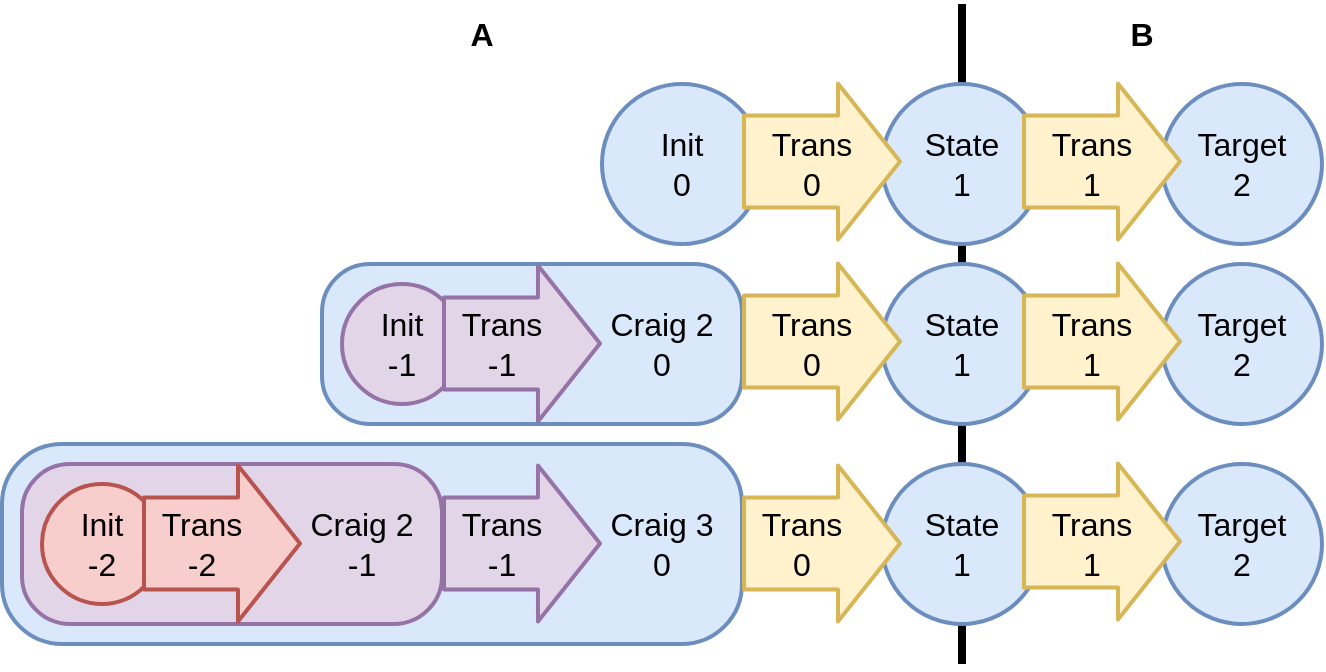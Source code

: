 <mxfile version="14.1.8" type="device"><diagram id="fNcIB6A2HY4jyVUoRQS6" name="Page-1"><mxGraphModel dx="1086" dy="1633" grid="1" gridSize="10" guides="1" tooltips="1" connect="1" arrows="1" fold="1" page="1" pageScale="1" pageWidth="1169" pageHeight="827" math="0" shadow="0"><root><mxCell id="0"/><mxCell id="1" parent="0"/><mxCell id="clyATNKBEc4-KJwLd5Aq-41" value="" style="rounded=1;whiteSpace=wrap;html=1;strokeWidth=2;fillColor=#dae8fc;strokeColor=#6c8ebf;arcSize=30;" vertex="1" parent="1"><mxGeometry x="200" y="-670" width="210" height="80" as="geometry"/></mxCell><mxCell id="7l8Z5ffSsA7254EglxMK-59" value="" style="endArrow=none;html=1;strokeWidth=4;fillColor=#f5f5f5;" parent="1" edge="1"><mxGeometry width="50" height="50" relative="1" as="geometry"><mxPoint x="520" y="-800" as="sourcePoint"/><mxPoint x="520" y="-470" as="targetPoint"/></mxGeometry></mxCell><mxCell id="7l8Z5ffSsA7254EglxMK-11" value="A" style="text;html=1;strokeColor=none;fillColor=none;align=center;verticalAlign=middle;whiteSpace=wrap;rounded=0;fontSize=16;fontStyle=1" parent="1" vertex="1"><mxGeometry x="40" y="-800" width="480" height="30" as="geometry"/></mxCell><mxCell id="7l8Z5ffSsA7254EglxMK-13" value="B" style="text;html=1;strokeColor=none;fillColor=none;align=center;verticalAlign=middle;whiteSpace=wrap;rounded=0;fontSize=16;fontStyle=1" parent="1" vertex="1"><mxGeometry x="520" y="-800" width="180" height="30" as="geometry"/></mxCell><mxCell id="clyATNKBEc4-KJwLd5Aq-1" value="State&lt;br style=&quot;font-size: 16px&quot;&gt;1" style="ellipse;whiteSpace=wrap;html=1;aspect=fixed;rounded=1;fontSize=16;fillColor=#dae8fc;strokeColor=#6c8ebf;strokeWidth=2;" vertex="1" parent="1"><mxGeometry x="480" y="-760" width="80" height="80" as="geometry"/></mxCell><mxCell id="clyATNKBEc4-KJwLd5Aq-2" value="Init&lt;br style=&quot;font-size: 16px;&quot;&gt;0" style="ellipse;whiteSpace=wrap;html=1;aspect=fixed;rounded=1;fontSize=16;fillColor=#dae8fc;strokeColor=#6c8ebf;strokeWidth=2;" vertex="1" parent="1"><mxGeometry x="340" y="-760" width="80" height="80" as="geometry"/></mxCell><mxCell id="clyATNKBEc4-KJwLd5Aq-3" value="" style="group" vertex="1" connectable="0" parent="1"><mxGeometry x="410" y="-745" width="80" height="50" as="geometry"/></mxCell><mxCell id="clyATNKBEc4-KJwLd5Aq-4" value="" style="group" vertex="1" connectable="0" parent="clyATNKBEc4-KJwLd5Aq-3"><mxGeometry width="80" height="50" as="geometry"/></mxCell><mxCell id="clyATNKBEc4-KJwLd5Aq-5" value="" style="shape=flexArrow;endArrow=classic;html=1;fillColor=#fff2cc;strokeColor=#d6b656;endWidth=30;endSize=9.67;width=45;strokeWidth=2;" edge="1" parent="clyATNKBEc4-KJwLd5Aq-4"><mxGeometry y="-1.25" width="50.0" height="125" as="geometry"><mxPoint y="23.75" as="sourcePoint"/><mxPoint x="80" y="23.75" as="targetPoint"/></mxGeometry></mxCell><mxCell id="clyATNKBEc4-KJwLd5Aq-6" value="Trans 0" style="text;html=1;strokeColor=none;fillColor=none;align=center;verticalAlign=middle;whiteSpace=wrap;rounded=0;fontSize=16;" vertex="1" parent="clyATNKBEc4-KJwLd5Aq-3"><mxGeometry x="10" width="50" height="50" as="geometry"/></mxCell><mxCell id="clyATNKBEc4-KJwLd5Aq-9" value="State&lt;br style=&quot;font-size: 16px&quot;&gt;1" style="ellipse;whiteSpace=wrap;html=1;aspect=fixed;rounded=1;fontSize=16;fillColor=#dae8fc;strokeColor=#6c8ebf;strokeWidth=2;" vertex="1" parent="1"><mxGeometry x="480" y="-670" width="80" height="80" as="geometry"/></mxCell><mxCell id="clyATNKBEc4-KJwLd5Aq-10" value="Init&lt;br style=&quot;font-size: 16px&quot;&gt;-1" style="ellipse;whiteSpace=wrap;html=1;aspect=fixed;rounded=1;fontSize=16;fillColor=#e1d5e7;strokeColor=#9673a6;strokeWidth=2;" vertex="1" parent="1"><mxGeometry x="210" y="-660" width="60" height="60" as="geometry"/></mxCell><mxCell id="clyATNKBEc4-KJwLd5Aq-15" value="Target&lt;br style=&quot;font-size: 16px&quot;&gt;2" style="ellipse;whiteSpace=wrap;html=1;aspect=fixed;rounded=1;fontSize=16;fillColor=#dae8fc;strokeColor=#6c8ebf;strokeWidth=2;" vertex="1" parent="1"><mxGeometry x="620" y="-670" width="80" height="80" as="geometry"/></mxCell><mxCell id="clyATNKBEc4-KJwLd5Aq-16" value="" style="group" vertex="1" connectable="0" parent="1"><mxGeometry x="550" y="-655" width="80" height="50" as="geometry"/></mxCell><mxCell id="clyATNKBEc4-KJwLd5Aq-17" value="" style="group" vertex="1" connectable="0" parent="clyATNKBEc4-KJwLd5Aq-16"><mxGeometry width="80" height="50" as="geometry"/></mxCell><mxCell id="clyATNKBEc4-KJwLd5Aq-18" value="" style="shape=flexArrow;endArrow=classic;html=1;fillColor=#fff2cc;strokeColor=#d6b656;endWidth=30;endSize=9.67;width=45;strokeWidth=2;" edge="1" parent="clyATNKBEc4-KJwLd5Aq-17"><mxGeometry y="-1.25" width="50.0" height="125" as="geometry"><mxPoint y="23.75" as="sourcePoint"/><mxPoint x="80" y="23.75" as="targetPoint"/></mxGeometry></mxCell><mxCell id="clyATNKBEc4-KJwLd5Aq-19" value="Trans 1" style="text;html=1;strokeColor=none;fillColor=none;align=center;verticalAlign=middle;whiteSpace=wrap;rounded=0;fontSize=16;" vertex="1" parent="clyATNKBEc4-KJwLd5Aq-16"><mxGeometry x="10" width="50" height="50" as="geometry"/></mxCell><mxCell id="clyATNKBEc4-KJwLd5Aq-20" value="State&lt;br style=&quot;font-size: 16px&quot;&gt;1" style="ellipse;whiteSpace=wrap;html=1;aspect=fixed;rounded=1;fontSize=16;fillColor=#dae8fc;strokeColor=#6c8ebf;strokeWidth=2;" vertex="1" parent="1"><mxGeometry x="480" y="-570" width="80" height="80" as="geometry"/></mxCell><mxCell id="clyATNKBEc4-KJwLd5Aq-26" value="Target&lt;br style=&quot;font-size: 16px&quot;&gt;2" style="ellipse;whiteSpace=wrap;html=1;aspect=fixed;rounded=1;fontSize=16;fillColor=#dae8fc;strokeColor=#6c8ebf;strokeWidth=2;" vertex="1" parent="1"><mxGeometry x="620" y="-570" width="80" height="80" as="geometry"/></mxCell><mxCell id="clyATNKBEc4-KJwLd5Aq-27" value="" style="group" vertex="1" connectable="0" parent="1"><mxGeometry x="550" y="-555" width="80" height="50" as="geometry"/></mxCell><mxCell id="clyATNKBEc4-KJwLd5Aq-28" value="" style="group" vertex="1" connectable="0" parent="clyATNKBEc4-KJwLd5Aq-27"><mxGeometry width="80" height="50" as="geometry"/></mxCell><mxCell id="clyATNKBEc4-KJwLd5Aq-29" value="" style="shape=flexArrow;endArrow=classic;html=1;fillColor=#fff2cc;strokeColor=#d6b656;endWidth=30;endSize=9.67;width=45;strokeWidth=2;" edge="1" parent="clyATNKBEc4-KJwLd5Aq-28"><mxGeometry y="-1.25" width="50.0" height="125" as="geometry"><mxPoint y="23.75" as="sourcePoint"/><mxPoint x="80" y="23.75" as="targetPoint"/></mxGeometry></mxCell><mxCell id="clyATNKBEc4-KJwLd5Aq-30" value="Trans 1" style="text;html=1;strokeColor=none;fillColor=none;align=center;verticalAlign=middle;whiteSpace=wrap;rounded=0;fontSize=16;" vertex="1" parent="clyATNKBEc4-KJwLd5Aq-27"><mxGeometry x="10" width="50" height="50" as="geometry"/></mxCell><mxCell id="clyATNKBEc4-KJwLd5Aq-36" value="Target&lt;br style=&quot;font-size: 16px&quot;&gt;2" style="ellipse;whiteSpace=wrap;html=1;aspect=fixed;rounded=1;fontSize=16;fillColor=#dae8fc;strokeColor=#6c8ebf;strokeWidth=2;" vertex="1" parent="1"><mxGeometry x="620" y="-760" width="80" height="80" as="geometry"/></mxCell><mxCell id="clyATNKBEc4-KJwLd5Aq-37" value="" style="group" vertex="1" connectable="0" parent="1"><mxGeometry x="550" y="-745" width="80" height="50" as="geometry"/></mxCell><mxCell id="clyATNKBEc4-KJwLd5Aq-38" value="" style="group" vertex="1" connectable="0" parent="clyATNKBEc4-KJwLd5Aq-37"><mxGeometry width="80" height="50" as="geometry"/></mxCell><mxCell id="clyATNKBEc4-KJwLd5Aq-39" value="" style="shape=flexArrow;endArrow=classic;html=1;fillColor=#fff2cc;strokeColor=#d6b656;endWidth=30;endSize=9.67;width=45;strokeWidth=2;" edge="1" parent="clyATNKBEc4-KJwLd5Aq-38"><mxGeometry y="-1.25" width="50.0" height="125" as="geometry"><mxPoint y="23.75" as="sourcePoint"/><mxPoint x="80" y="23.75" as="targetPoint"/></mxGeometry></mxCell><mxCell id="clyATNKBEc4-KJwLd5Aq-40" value="Trans 1" style="text;html=1;strokeColor=none;fillColor=none;align=center;verticalAlign=middle;whiteSpace=wrap;rounded=0;fontSize=16;" vertex="1" parent="clyATNKBEc4-KJwLd5Aq-37"><mxGeometry x="10" width="50" height="50" as="geometry"/></mxCell><mxCell id="clyATNKBEc4-KJwLd5Aq-42" value="&lt;span style=&quot;font-size: 16px&quot;&gt;Craig 2&lt;/span&gt;&lt;br style=&quot;font-size: 16px&quot;&gt;&lt;span style=&quot;font-size: 16px&quot;&gt;0&lt;/span&gt;" style="text;html=1;strokeColor=none;fillColor=none;align=center;verticalAlign=middle;whiteSpace=wrap;rounded=0;" vertex="1" parent="1"><mxGeometry x="340" y="-650" width="60" height="40" as="geometry"/></mxCell><mxCell id="clyATNKBEc4-KJwLd5Aq-63" value="" style="group" vertex="1" connectable="0" parent="1"><mxGeometry x="260" y="-650" width="80" height="40" as="geometry"/></mxCell><mxCell id="clyATNKBEc4-KJwLd5Aq-60" value="" style="shape=flexArrow;endArrow=classic;html=1;fillColor=#e1d5e7;strokeColor=#9673a6;endWidth=30;endSize=9.67;width=45;strokeWidth=2;" edge="1" parent="clyATNKBEc4-KJwLd5Aq-63"><mxGeometry y="-5.29" width="50.0" height="125" as="geometry"><mxPoint y="19.71" as="sourcePoint"/><mxPoint x="80" y="19.71" as="targetPoint"/></mxGeometry></mxCell><mxCell id="clyATNKBEc4-KJwLd5Aq-61" value="Trans -1" style="text;html=1;strokeColor=none;fillColor=none;align=center;verticalAlign=middle;whiteSpace=wrap;rounded=0;fontSize=16;" vertex="1" parent="clyATNKBEc4-KJwLd5Aq-63"><mxGeometry x="10" width="40" height="40" as="geometry"/></mxCell><mxCell id="clyATNKBEc4-KJwLd5Aq-64" value="" style="rounded=1;whiteSpace=wrap;html=1;strokeWidth=2;fillColor=#dae8fc;strokeColor=#6c8ebf;arcSize=30;" vertex="1" parent="1"><mxGeometry x="40" y="-580" width="370" height="100" as="geometry"/></mxCell><mxCell id="clyATNKBEc4-KJwLd5Aq-66" value="&lt;span style=&quot;font-size: 16px&quot;&gt;Craig 3&lt;/span&gt;&lt;br style=&quot;font-size: 16px&quot;&gt;&lt;span style=&quot;font-size: 16px&quot;&gt;0&lt;/span&gt;" style="text;html=1;strokeColor=none;fillColor=none;align=center;verticalAlign=middle;whiteSpace=wrap;rounded=0;" vertex="1" parent="1"><mxGeometry x="340" y="-550" width="60" height="40" as="geometry"/></mxCell><mxCell id="clyATNKBEc4-KJwLd5Aq-70" value="" style="rounded=1;whiteSpace=wrap;html=1;strokeWidth=2;fillColor=#e1d5e7;strokeColor=#9673a6;arcSize=30;" vertex="1" parent="1"><mxGeometry x="50" y="-570" width="210" height="80" as="geometry"/></mxCell><mxCell id="clyATNKBEc4-KJwLd5Aq-71" value="" style="group" vertex="1" connectable="0" parent="1"><mxGeometry x="260" y="-550" width="80" height="40" as="geometry"/></mxCell><mxCell id="clyATNKBEc4-KJwLd5Aq-72" value="" style="shape=flexArrow;endArrow=classic;html=1;fillColor=#e1d5e7;strokeColor=#9673a6;endWidth=30;endSize=9.67;width=45;strokeWidth=2;" edge="1" parent="clyATNKBEc4-KJwLd5Aq-71"><mxGeometry y="-5.29" width="50.0" height="125" as="geometry"><mxPoint y="19.71" as="sourcePoint"/><mxPoint x="80" y="19.71" as="targetPoint"/></mxGeometry></mxCell><mxCell id="clyATNKBEc4-KJwLd5Aq-73" value="Trans -1" style="text;html=1;strokeColor=none;fillColor=none;align=center;verticalAlign=middle;whiteSpace=wrap;rounded=0;fontSize=16;" vertex="1" parent="clyATNKBEc4-KJwLd5Aq-71"><mxGeometry x="10" width="40" height="40" as="geometry"/></mxCell><mxCell id="clyATNKBEc4-KJwLd5Aq-75" value="&lt;span style=&quot;font-size: 16px&quot;&gt;Craig 2&lt;/span&gt;&lt;br style=&quot;font-size: 16px&quot;&gt;&lt;span style=&quot;font-size: 16px&quot;&gt;-1&lt;/span&gt;" style="text;html=1;strokeColor=none;fillColor=none;align=center;verticalAlign=middle;whiteSpace=wrap;rounded=0;" vertex="1" parent="1"><mxGeometry x="190" y="-550" width="60" height="40" as="geometry"/></mxCell><mxCell id="clyATNKBEc4-KJwLd5Aq-76" value="Init&lt;br style=&quot;font-size: 16px&quot;&gt;-2" style="ellipse;whiteSpace=wrap;html=1;aspect=fixed;rounded=1;fontSize=16;strokeWidth=2;fillColor=#f8cecc;strokeColor=#b85450;" vertex="1" parent="1"><mxGeometry x="60" y="-560" width="60" height="60" as="geometry"/></mxCell><mxCell id="clyATNKBEc4-KJwLd5Aq-78" value="" style="shape=flexArrow;endArrow=classic;html=1;endWidth=30;endSize=9.67;width=45;strokeWidth=2;fillColor=#f8cecc;strokeColor=#b85450;" edge="1" parent="1"><mxGeometry x="110" y="-555.29" width="50.0" height="125" as="geometry"><mxPoint x="110" y="-530.29" as="sourcePoint"/><mxPoint x="190" y="-530.29" as="targetPoint"/></mxGeometry></mxCell><mxCell id="clyATNKBEc4-KJwLd5Aq-79" value="Trans -2" style="text;html=1;strokeColor=none;fillColor=none;align=center;verticalAlign=middle;whiteSpace=wrap;rounded=0;fontSize=16;" vertex="1" parent="1"><mxGeometry x="120" y="-550" width="40" height="40" as="geometry"/></mxCell><mxCell id="clyATNKBEc4-KJwLd5Aq-62" value="" style="group" vertex="1" connectable="0" parent="1"><mxGeometry x="410" y="-550" width="80" height="40" as="geometry"/></mxCell><mxCell id="clyATNKBEc4-KJwLd5Aq-58" value="" style="shape=flexArrow;endArrow=classic;html=1;fillColor=#fff2cc;strokeColor=#d6b656;endWidth=30;endSize=9.67;width=45;strokeWidth=2;" edge="1" parent="clyATNKBEc4-KJwLd5Aq-62"><mxGeometry y="-5.29" width="50.0" height="125" as="geometry"><mxPoint y="19.71" as="sourcePoint"/><mxPoint x="80" y="19.71" as="targetPoint"/></mxGeometry></mxCell><mxCell id="clyATNKBEc4-KJwLd5Aq-59" value="Trans 0" style="text;html=1;strokeColor=none;fillColor=none;align=center;verticalAlign=middle;whiteSpace=wrap;rounded=0;fontSize=16;" vertex="1" parent="clyATNKBEc4-KJwLd5Aq-62"><mxGeometry x="10" width="40" height="40" as="geometry"/></mxCell><mxCell id="clyATNKBEc4-KJwLd5Aq-11" value="" style="group" vertex="1" connectable="0" parent="1"><mxGeometry x="410" y="-655" width="80" height="50" as="geometry"/></mxCell><mxCell id="clyATNKBEc4-KJwLd5Aq-12" value="" style="group" vertex="1" connectable="0" parent="clyATNKBEc4-KJwLd5Aq-11"><mxGeometry width="80" height="50" as="geometry"/></mxCell><mxCell id="clyATNKBEc4-KJwLd5Aq-13" value="" style="shape=flexArrow;endArrow=classic;html=1;fillColor=#fff2cc;strokeColor=#d6b656;endWidth=30;endSize=9.67;width=45;strokeWidth=2;" edge="1" parent="clyATNKBEc4-KJwLd5Aq-12"><mxGeometry y="-1.25" width="50.0" height="125" as="geometry"><mxPoint y="23.75" as="sourcePoint"/><mxPoint x="80" y="23.75" as="targetPoint"/></mxGeometry></mxCell><mxCell id="clyATNKBEc4-KJwLd5Aq-14" value="Trans 0" style="text;html=1;strokeColor=none;fillColor=none;align=center;verticalAlign=middle;whiteSpace=wrap;rounded=0;fontSize=16;" vertex="1" parent="clyATNKBEc4-KJwLd5Aq-11"><mxGeometry x="10" width="50" height="50" as="geometry"/></mxCell></root></mxGraphModel></diagram></mxfile>